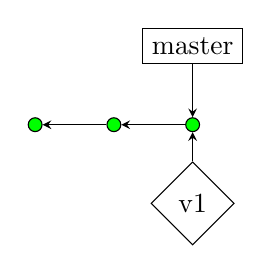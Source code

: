 \begin{tikzpicture}

\tikzstyle{commit}=[draw, circle, inner sep=0pt,
                    minimum width=5pt]

\tikzstyle{master}=[fill=green]
\tikzstyle{featureB}=[fill=blue]
\tikzstyle{featureA}=[fill=orange]
\tikzstyle{branch}=[draw, rectangle]
\tikzstyle{tag}=[draw, diamond]
\tikzstyle{merge}=[diamond,inner sep=0pt, minimum size=5pt]
\node[commit, master] (A) {};
\node[commit, master] (B) [right of=A] {};
\node[commit, master] (C) [right of=B] {};

\draw[<-, >=stealth] (A) -- (B);
\draw[<-, >=stealth] (B) -- (C);


\node[branch] (master) [above of=C] {master};
\node[tag] (v1) [below of=C] {v1};
\draw[<-, >=stealth] (C) -- (master);
\draw[<-, >=stealth] (C) -- (v1);

\end{tikzpicture}
